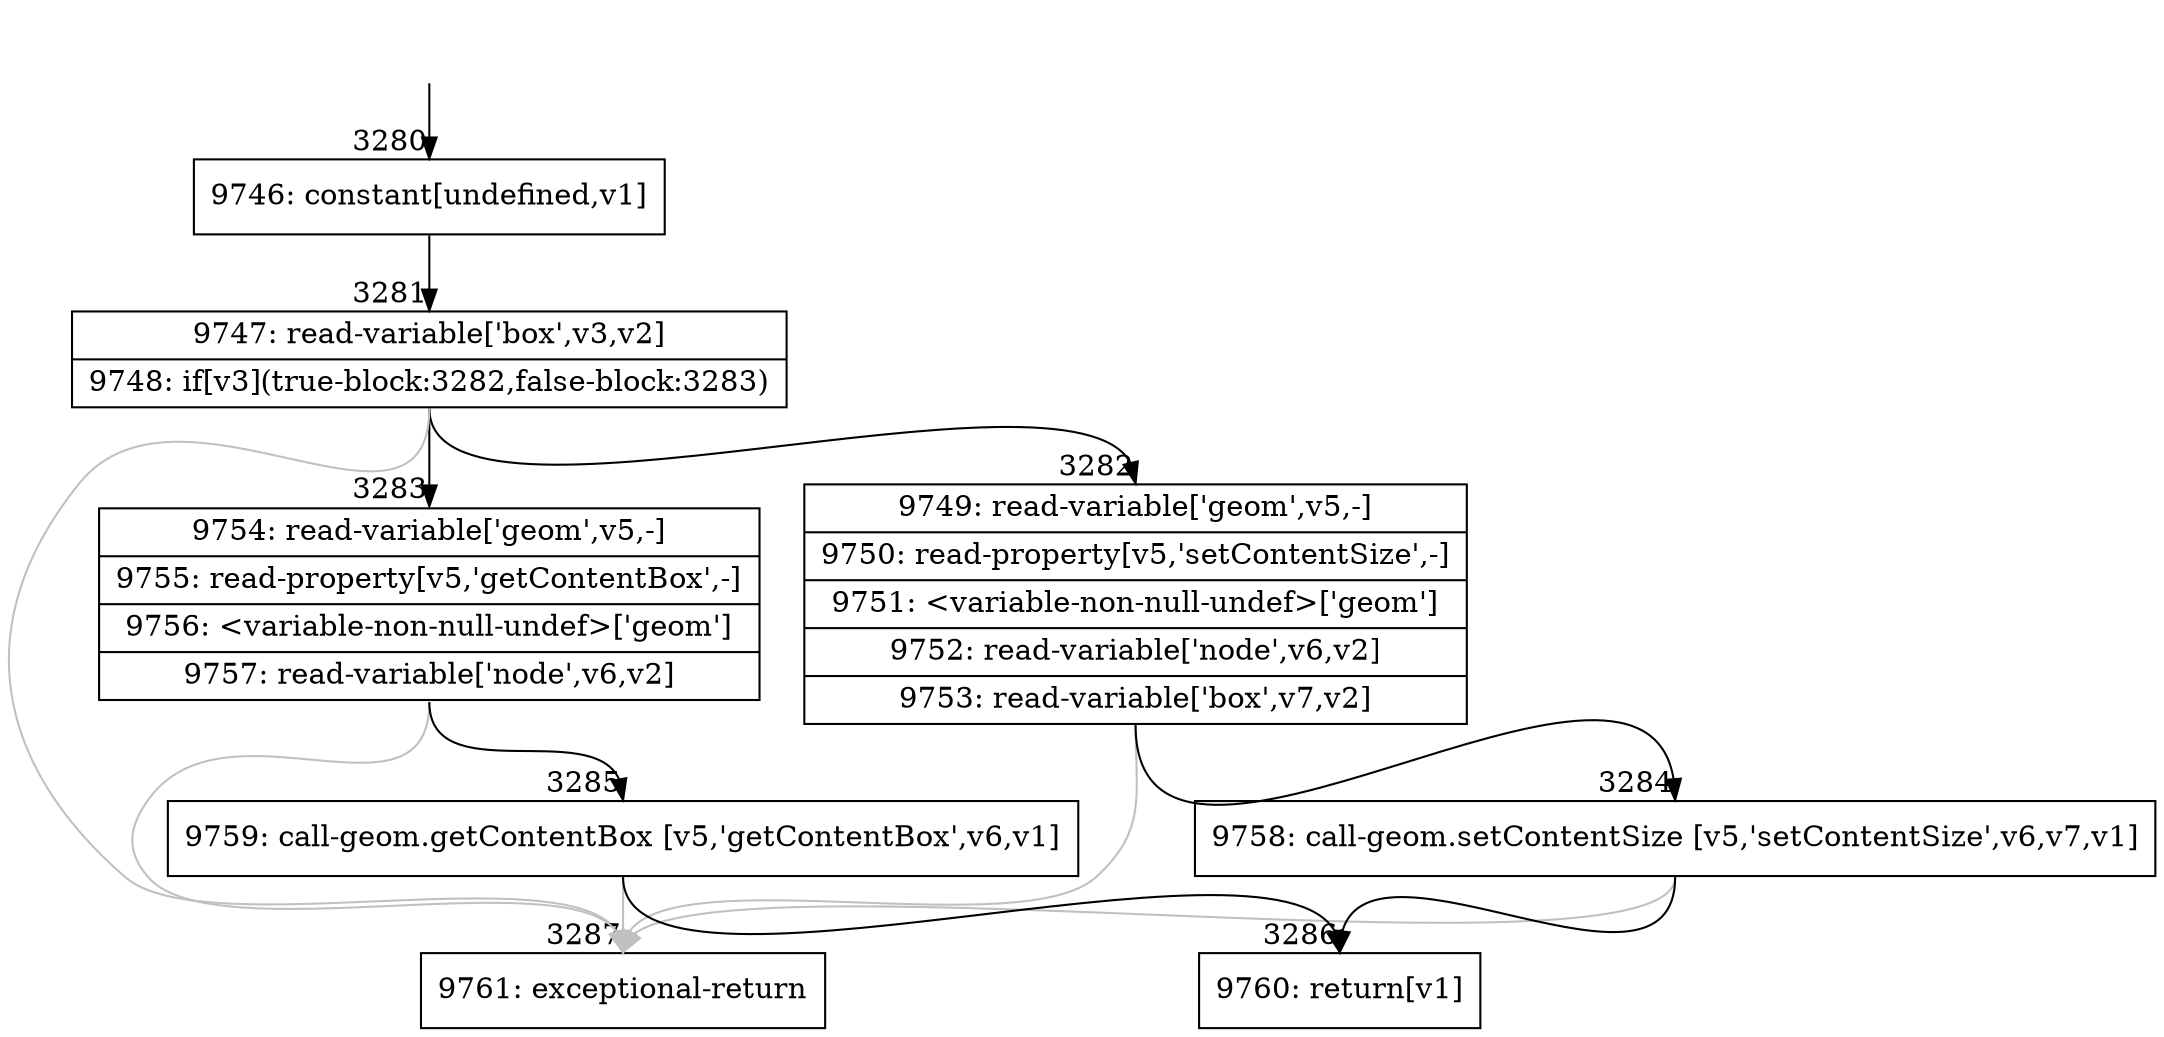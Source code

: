 digraph {
rankdir="TD"
BB_entry212[shape=none,label=""];
BB_entry212 -> BB3280 [tailport=s, headport=n, headlabel="    3280"]
BB3280 [shape=record label="{9746: constant[undefined,v1]}" ] 
BB3280 -> BB3281 [tailport=s, headport=n, headlabel="      3281"]
BB3281 [shape=record label="{9747: read-variable['box',v3,v2]|9748: if[v3](true-block:3282,false-block:3283)}" ] 
BB3281 -> BB3282 [tailport=s, headport=n, headlabel="      3282"]
BB3281 -> BB3283 [tailport=s, headport=n, headlabel="      3283"]
BB3281 -> BB3287 [tailport=s, headport=n, color=gray, headlabel="      3287"]
BB3282 [shape=record label="{9749: read-variable['geom',v5,-]|9750: read-property[v5,'setContentSize',-]|9751: \<variable-non-null-undef\>['geom']|9752: read-variable['node',v6,v2]|9753: read-variable['box',v7,v2]}" ] 
BB3282 -> BB3284 [tailport=s, headport=n, headlabel="      3284"]
BB3282 -> BB3287 [tailport=s, headport=n, color=gray]
BB3283 [shape=record label="{9754: read-variable['geom',v5,-]|9755: read-property[v5,'getContentBox',-]|9756: \<variable-non-null-undef\>['geom']|9757: read-variable['node',v6,v2]}" ] 
BB3283 -> BB3285 [tailport=s, headport=n, headlabel="      3285"]
BB3283 -> BB3287 [tailport=s, headport=n, color=gray]
BB3284 [shape=record label="{9758: call-geom.setContentSize [v5,'setContentSize',v6,v7,v1]}" ] 
BB3284 -> BB3286 [tailport=s, headport=n, headlabel="      3286"]
BB3284 -> BB3287 [tailport=s, headport=n, color=gray]
BB3285 [shape=record label="{9759: call-geom.getContentBox [v5,'getContentBox',v6,v1]}" ] 
BB3285 -> BB3286 [tailport=s, headport=n]
BB3285 -> BB3287 [tailport=s, headport=n, color=gray]
BB3286 [shape=record label="{9760: return[v1]}" ] 
BB3287 [shape=record label="{9761: exceptional-return}" ] 
//#$~ 3798
}
